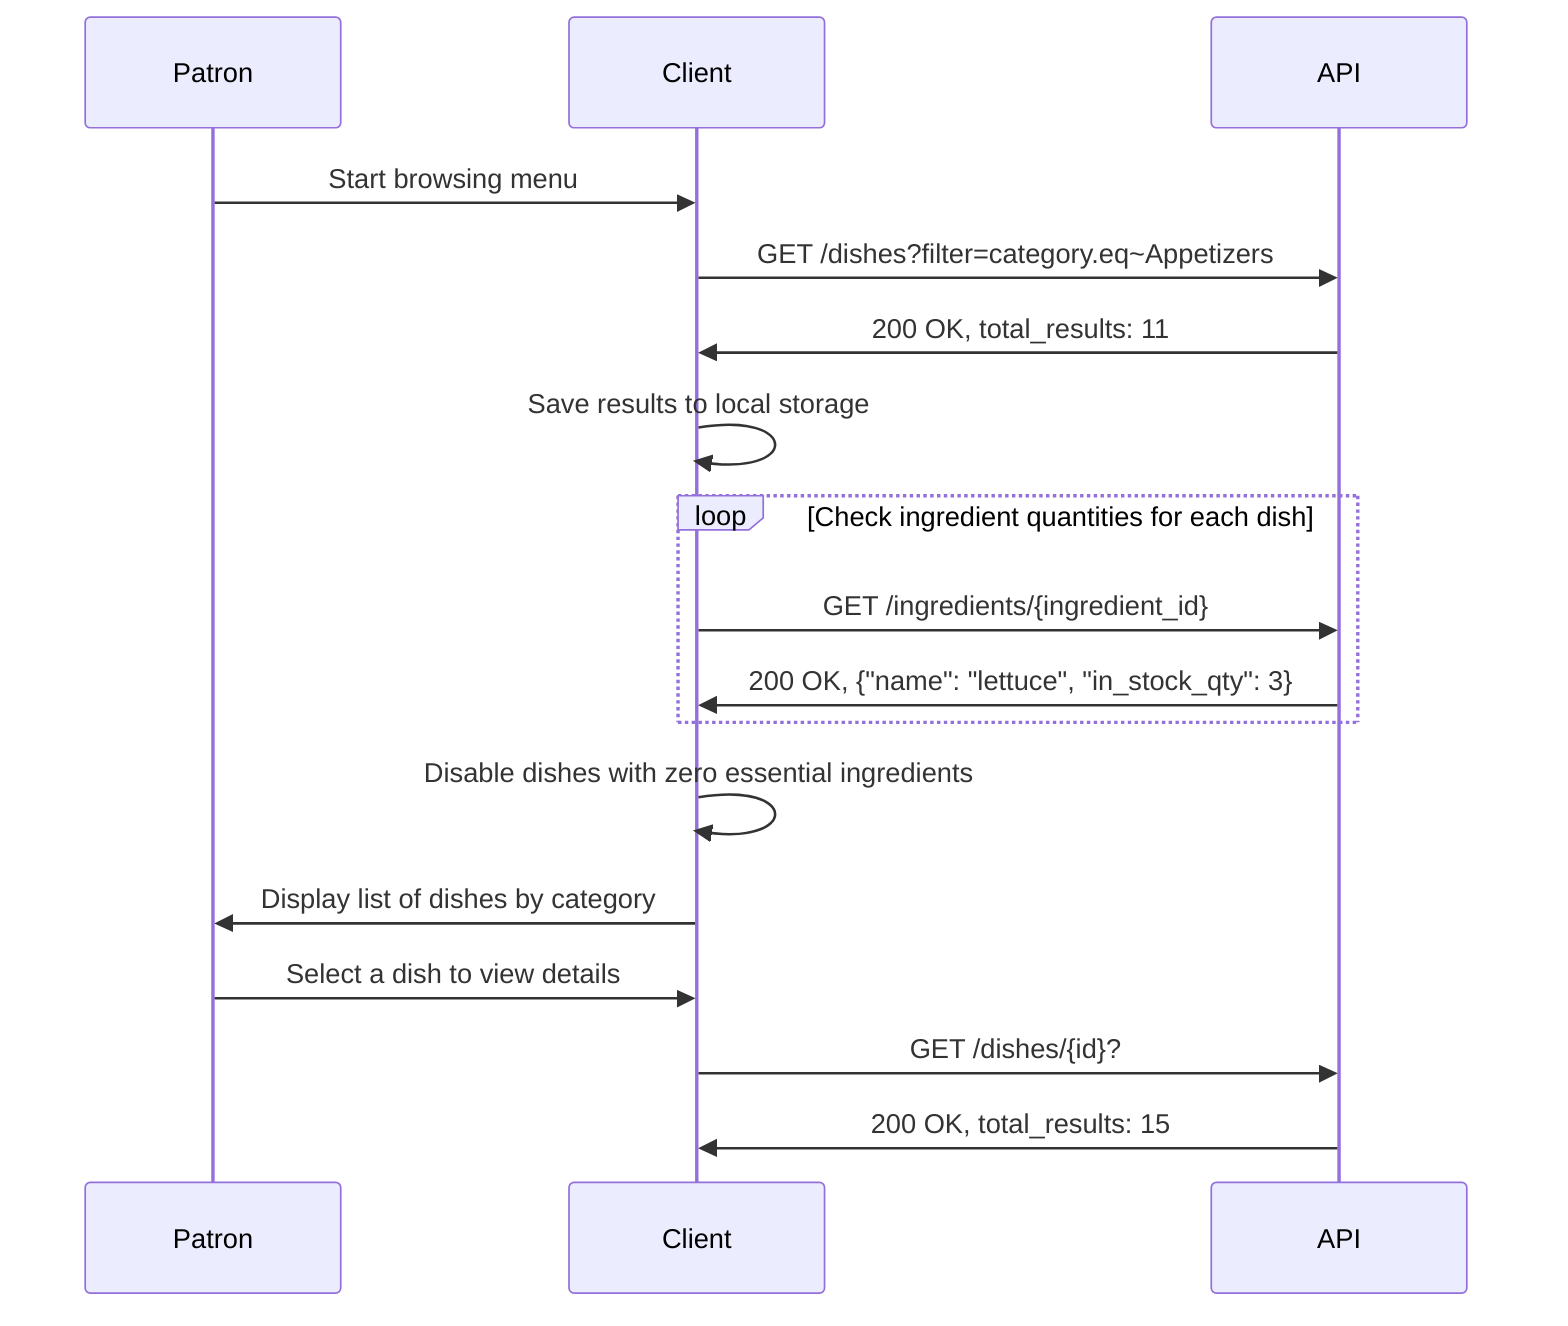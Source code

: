 sequenceDiagram
    %% Browsing and Selecting Orders
    participant Patron as Patron
    participant Client as Client
    participant API as API

    Patron->>Client: Start browsing menu
    Client->>API: GET /dishes?filter=category.eq~Appetizers
    API->>Client: 200 OK, total_results: 11
    Client->>Client: Save results to local storage

    loop Check ingredient quantities for each dish
        Client->>API: GET /ingredients/{ingredient_id}
        API->>Client: 200 OK, {"name": "lettuce", "in_stock_qty": 3}
    end
    Client->>Client: Disable dishes with zero essential ingredients

    Client->>Patron: Display list of dishes by category
    Patron->>Client: Select a dish to view details
    Client->>API: GET /dishes/{id}?
    API->>Client: 200 OK, total_results: 15